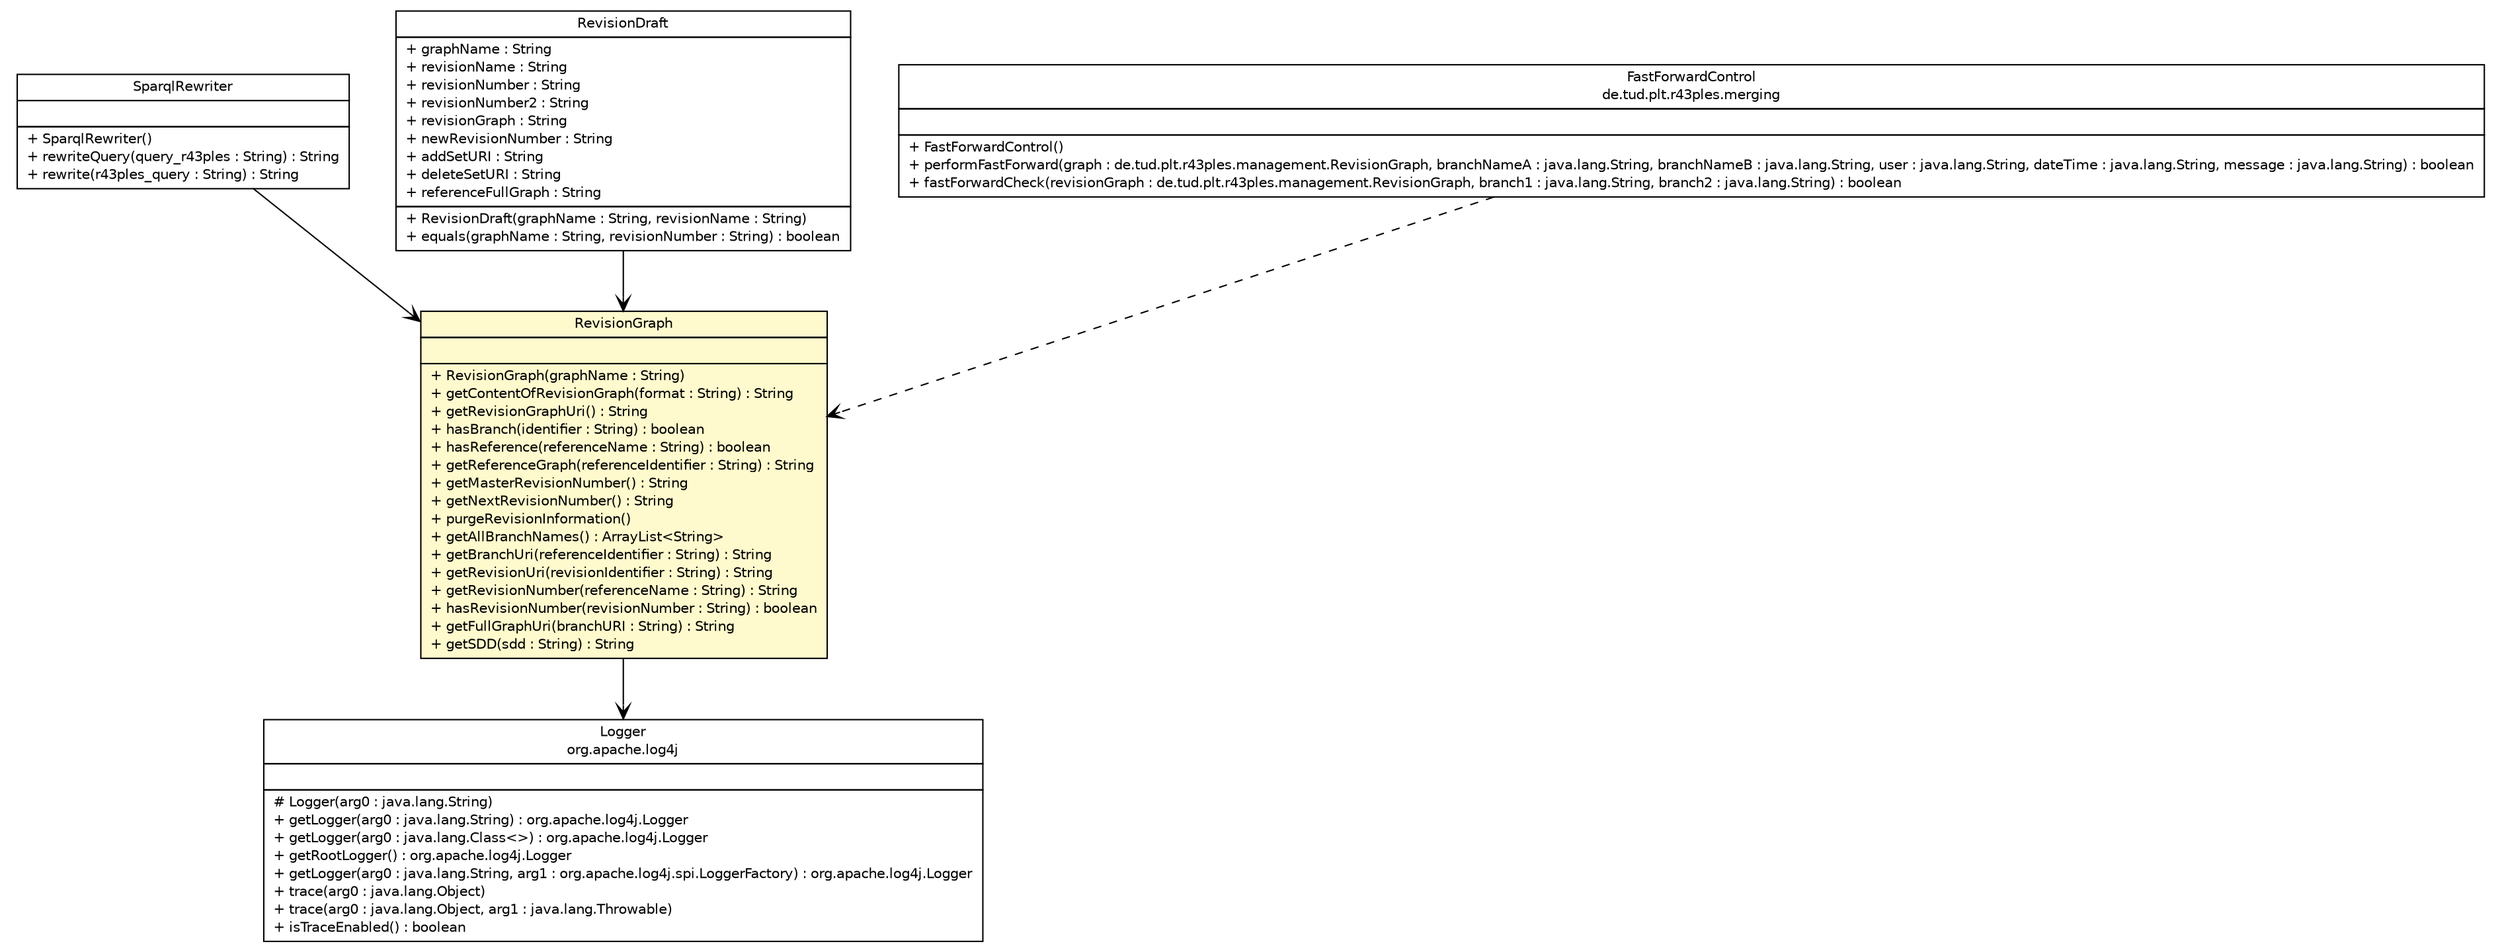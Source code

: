 #!/usr/local/bin/dot
#
# Class diagram 
# Generated by UMLGraph version R5_6-24-gf6e263 (http://www.umlgraph.org/)
#

digraph G {
	edge [fontname="Helvetica",fontsize=10,labelfontname="Helvetica",labelfontsize=10];
	node [fontname="Helvetica",fontsize=10,shape=plaintext];
	nodesep=0.25;
	ranksep=0.5;
	// de.tud.plt.r43ples.management.SparqlRewriter
	c4763 [label=<<table title="de.tud.plt.r43ples.management.SparqlRewriter" border="0" cellborder="1" cellspacing="0" cellpadding="2" port="p" href="./SparqlRewriter.html">
		<tr><td><table border="0" cellspacing="0" cellpadding="1">
<tr><td align="center" balign="center"> SparqlRewriter </td></tr>
		</table></td></tr>
		<tr><td><table border="0" cellspacing="0" cellpadding="1">
<tr><td align="left" balign="left">  </td></tr>
		</table></td></tr>
		<tr><td><table border="0" cellspacing="0" cellpadding="1">
<tr><td align="left" balign="left"> + SparqlRewriter() </td></tr>
<tr><td align="left" balign="left"> + rewriteQuery(query_r43ples : String) : String </td></tr>
<tr><td align="left" balign="left"> + rewrite(r43ples_query : String) : String </td></tr>
		</table></td></tr>
		</table>>, URL="./SparqlRewriter.html", fontname="Helvetica", fontcolor="black", fontsize=10.0];
	// de.tud.plt.r43ples.management.RevisionGraph
	c4765 [label=<<table title="de.tud.plt.r43ples.management.RevisionGraph" border="0" cellborder="1" cellspacing="0" cellpadding="2" port="p" bgcolor="lemonChiffon" href="./RevisionGraph.html">
		<tr><td><table border="0" cellspacing="0" cellpadding="1">
<tr><td align="center" balign="center"> RevisionGraph </td></tr>
		</table></td></tr>
		<tr><td><table border="0" cellspacing="0" cellpadding="1">
<tr><td align="left" balign="left">  </td></tr>
		</table></td></tr>
		<tr><td><table border="0" cellspacing="0" cellpadding="1">
<tr><td align="left" balign="left"> + RevisionGraph(graphName : String) </td></tr>
<tr><td align="left" balign="left"> + getContentOfRevisionGraph(format : String) : String </td></tr>
<tr><td align="left" balign="left"> + getRevisionGraphUri() : String </td></tr>
<tr><td align="left" balign="left"> + hasBranch(identifier : String) : boolean </td></tr>
<tr><td align="left" balign="left"> + hasReference(referenceName : String) : boolean </td></tr>
<tr><td align="left" balign="left"> + getReferenceGraph(referenceIdentifier : String) : String </td></tr>
<tr><td align="left" balign="left"> + getMasterRevisionNumber() : String </td></tr>
<tr><td align="left" balign="left"> + getNextRevisionNumber() : String </td></tr>
<tr><td align="left" balign="left"> + purgeRevisionInformation() </td></tr>
<tr><td align="left" balign="left"> + getAllBranchNames() : ArrayList&lt;String&gt; </td></tr>
<tr><td align="left" balign="left"> + getBranchUri(referenceIdentifier : String) : String </td></tr>
<tr><td align="left" balign="left"> + getRevisionUri(revisionIdentifier : String) : String </td></tr>
<tr><td align="left" balign="left"> + getRevisionNumber(referenceName : String) : String </td></tr>
<tr><td align="left" balign="left"> + hasRevisionNumber(revisionNumber : String) : boolean </td></tr>
<tr><td align="left" balign="left"> + getFullGraphUri(branchURI : String) : String </td></tr>
<tr><td align="left" balign="left"> + getSDD(sdd : String) : String </td></tr>
		</table></td></tr>
		</table>>, URL="./RevisionGraph.html", fontname="Helvetica", fontcolor="black", fontsize=10.0];
	// de.tud.plt.r43ples.management.RevisionDraft
	c4766 [label=<<table title="de.tud.plt.r43ples.management.RevisionDraft" border="0" cellborder="1" cellspacing="0" cellpadding="2" port="p" href="./RevisionDraft.html">
		<tr><td><table border="0" cellspacing="0" cellpadding="1">
<tr><td align="center" balign="center"> RevisionDraft </td></tr>
		</table></td></tr>
		<tr><td><table border="0" cellspacing="0" cellpadding="1">
<tr><td align="left" balign="left"> + graphName : String </td></tr>
<tr><td align="left" balign="left"> + revisionName : String </td></tr>
<tr><td align="left" balign="left"> + revisionNumber : String </td></tr>
<tr><td align="left" balign="left"> + revisionNumber2 : String </td></tr>
<tr><td align="left" balign="left"> + revisionGraph : String </td></tr>
<tr><td align="left" balign="left"> + newRevisionNumber : String </td></tr>
<tr><td align="left" balign="left"> + addSetURI : String </td></tr>
<tr><td align="left" balign="left"> + deleteSetURI : String </td></tr>
<tr><td align="left" balign="left"> + referenceFullGraph : String </td></tr>
		</table></td></tr>
		<tr><td><table border="0" cellspacing="0" cellpadding="1">
<tr><td align="left" balign="left"> + RevisionDraft(graphName : String, revisionName : String) </td></tr>
<tr><td align="left" balign="left"> + equals(graphName : String, revisionNumber : String) : boolean </td></tr>
		</table></td></tr>
		</table>>, URL="./RevisionDraft.html", fontname="Helvetica", fontcolor="black", fontsize=10.0];
	// de.tud.plt.r43ples.merging.FastForwardControl
	c4783 [label=<<table title="de.tud.plt.r43ples.merging.FastForwardControl" border="0" cellborder="1" cellspacing="0" cellpadding="2" port="p" href="../merging/FastForwardControl.html">
		<tr><td><table border="0" cellspacing="0" cellpadding="1">
<tr><td align="center" balign="center"> FastForwardControl </td></tr>
<tr><td align="center" balign="center"> de.tud.plt.r43ples.merging </td></tr>
		</table></td></tr>
		<tr><td><table border="0" cellspacing="0" cellpadding="1">
<tr><td align="left" balign="left">  </td></tr>
		</table></td></tr>
		<tr><td><table border="0" cellspacing="0" cellpadding="1">
<tr><td align="left" balign="left"> + FastForwardControl() </td></tr>
<tr><td align="left" balign="left"> + performFastForward(graph : de.tud.plt.r43ples.management.RevisionGraph, branchNameA : java.lang.String, branchNameB : java.lang.String, user : java.lang.String, dateTime : java.lang.String, message : java.lang.String) : boolean </td></tr>
<tr><td align="left" balign="left"> + fastForwardCheck(revisionGraph : de.tud.plt.r43ples.management.RevisionGraph, branch1 : java.lang.String, branch2 : java.lang.String) : boolean </td></tr>
		</table></td></tr>
		</table>>, URL="../merging/FastForwardControl.html", fontname="Helvetica", fontcolor="black", fontsize=10.0];
	// de.tud.plt.r43ples.management.SparqlRewriter NAVASSOC de.tud.plt.r43ples.management.RevisionGraph
	c4763:p -> c4765:p [taillabel="", label="", headlabel="", fontname="Helvetica", fontcolor="black", fontsize=10.0, color="black", arrowhead=open];
	// de.tud.plt.r43ples.management.RevisionGraph NAVASSOC org.apache.log4j.Logger
	c4765:p -> c4831:p [taillabel="", label="", headlabel="", fontname="Helvetica", fontcolor="black", fontsize=10.0, color="black", arrowhead=open];
	// de.tud.plt.r43ples.management.RevisionDraft NAVASSOC de.tud.plt.r43ples.management.RevisionGraph
	c4766:p -> c4765:p [taillabel="", label="", headlabel="", fontname="Helvetica", fontcolor="black", fontsize=10.0, color="black", arrowhead=open];
	// de.tud.plt.r43ples.merging.FastForwardControl DEPEND de.tud.plt.r43ples.management.RevisionGraph
	c4783:p -> c4765:p [taillabel="", label="", headlabel="", fontname="Helvetica", fontcolor="black", fontsize=10.0, color="black", arrowhead=open, style=dashed];
	// org.apache.log4j.Logger
	c4831 [label=<<table title="org.apache.log4j.Logger" border="0" cellborder="1" cellspacing="0" cellpadding="2" port="p" href="http://java.sun.com/j2se/1.4.2/docs/api/org/apache/log4j/Logger.html">
		<tr><td><table border="0" cellspacing="0" cellpadding="1">
<tr><td align="center" balign="center"> Logger </td></tr>
<tr><td align="center" balign="center"> org.apache.log4j </td></tr>
		</table></td></tr>
		<tr><td><table border="0" cellspacing="0" cellpadding="1">
<tr><td align="left" balign="left">  </td></tr>
		</table></td></tr>
		<tr><td><table border="0" cellspacing="0" cellpadding="1">
<tr><td align="left" balign="left"> # Logger(arg0 : java.lang.String) </td></tr>
<tr><td align="left" balign="left"> + getLogger(arg0 : java.lang.String) : org.apache.log4j.Logger </td></tr>
<tr><td align="left" balign="left"> + getLogger(arg0 : java.lang.Class&lt;&gt;) : org.apache.log4j.Logger </td></tr>
<tr><td align="left" balign="left"> + getRootLogger() : org.apache.log4j.Logger </td></tr>
<tr><td align="left" balign="left"> + getLogger(arg0 : java.lang.String, arg1 : org.apache.log4j.spi.LoggerFactory) : org.apache.log4j.Logger </td></tr>
<tr><td align="left" balign="left"> + trace(arg0 : java.lang.Object) </td></tr>
<tr><td align="left" balign="left"> + trace(arg0 : java.lang.Object, arg1 : java.lang.Throwable) </td></tr>
<tr><td align="left" balign="left"> + isTraceEnabled() : boolean </td></tr>
		</table></td></tr>
		</table>>, URL="http://java.sun.com/j2se/1.4.2/docs/api/org/apache/log4j/Logger.html", fontname="Helvetica", fontcolor="black", fontsize=10.0];
}

